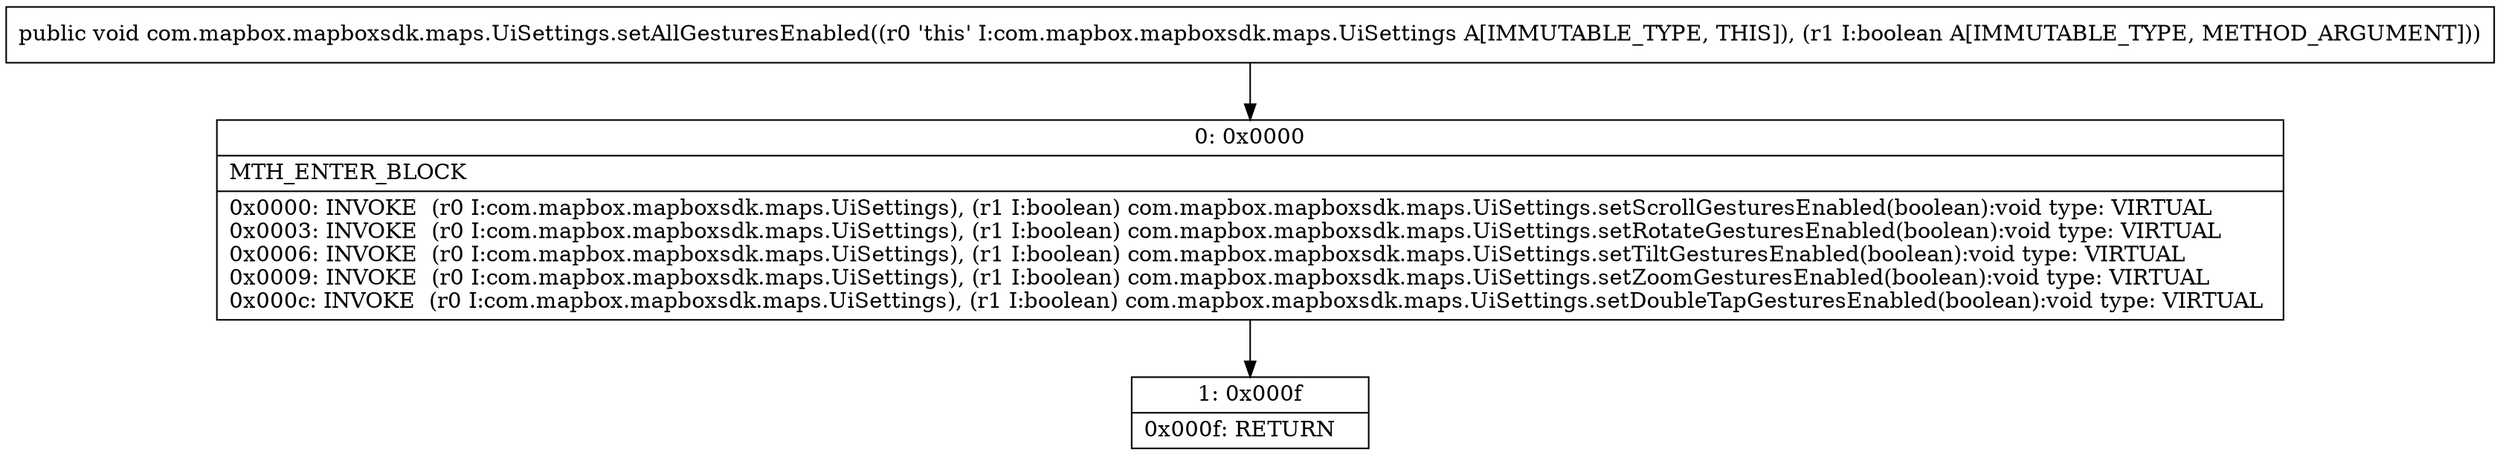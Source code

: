 digraph "CFG forcom.mapbox.mapboxsdk.maps.UiSettings.setAllGesturesEnabled(Z)V" {
Node_0 [shape=record,label="{0\:\ 0x0000|MTH_ENTER_BLOCK\l|0x0000: INVOKE  (r0 I:com.mapbox.mapboxsdk.maps.UiSettings), (r1 I:boolean) com.mapbox.mapboxsdk.maps.UiSettings.setScrollGesturesEnabled(boolean):void type: VIRTUAL \l0x0003: INVOKE  (r0 I:com.mapbox.mapboxsdk.maps.UiSettings), (r1 I:boolean) com.mapbox.mapboxsdk.maps.UiSettings.setRotateGesturesEnabled(boolean):void type: VIRTUAL \l0x0006: INVOKE  (r0 I:com.mapbox.mapboxsdk.maps.UiSettings), (r1 I:boolean) com.mapbox.mapboxsdk.maps.UiSettings.setTiltGesturesEnabled(boolean):void type: VIRTUAL \l0x0009: INVOKE  (r0 I:com.mapbox.mapboxsdk.maps.UiSettings), (r1 I:boolean) com.mapbox.mapboxsdk.maps.UiSettings.setZoomGesturesEnabled(boolean):void type: VIRTUAL \l0x000c: INVOKE  (r0 I:com.mapbox.mapboxsdk.maps.UiSettings), (r1 I:boolean) com.mapbox.mapboxsdk.maps.UiSettings.setDoubleTapGesturesEnabled(boolean):void type: VIRTUAL \l}"];
Node_1 [shape=record,label="{1\:\ 0x000f|0x000f: RETURN   \l}"];
MethodNode[shape=record,label="{public void com.mapbox.mapboxsdk.maps.UiSettings.setAllGesturesEnabled((r0 'this' I:com.mapbox.mapboxsdk.maps.UiSettings A[IMMUTABLE_TYPE, THIS]), (r1 I:boolean A[IMMUTABLE_TYPE, METHOD_ARGUMENT])) }"];
MethodNode -> Node_0;
Node_0 -> Node_1;
}

